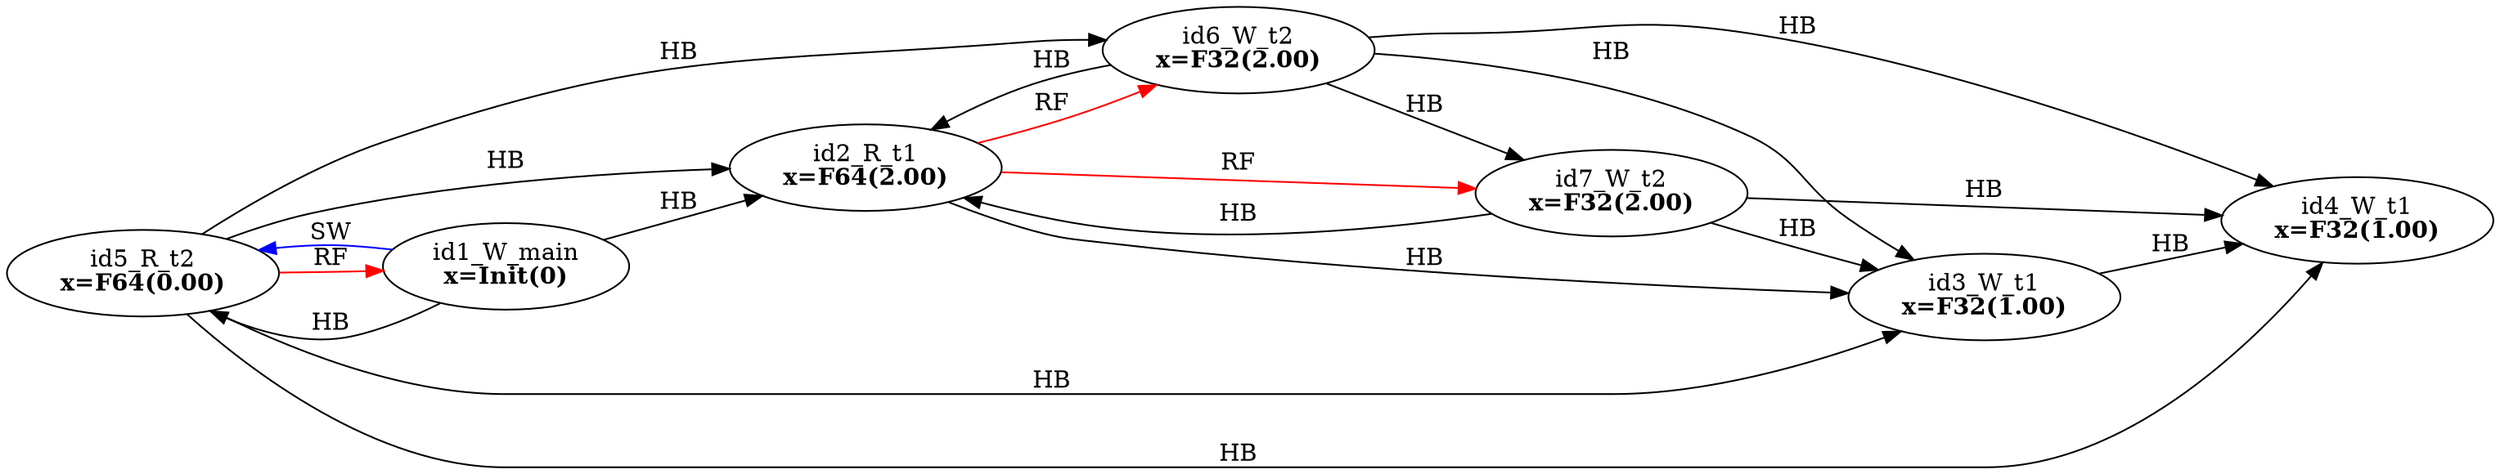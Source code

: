 digraph memory_model {
rankdir=LR;
splines=true; esep=0.5;
id2_R_t1 -> id3_W_t1 [label = "HB", color="black"];
id3_W_t1 -> id4_W_t1 [label = "HB", color="black"];
id5_R_t2 -> id6_W_t2 [label = "HB", color="black"];
id6_W_t2 -> id7_W_t2 [label = "HB", color="black"];
id1_W_main -> id2_R_t1 [label = "HB", color="black"];
id1_W_main -> id5_R_t2 [label = "HB", color="black"];
id5_R_t2 -> id2_R_t1 [label = "HB", color="black"];
id5_R_t2 -> id3_W_t1 [label = "HB", color="black"];
id5_R_t2 -> id4_W_t1 [label = "HB", color="black"];
id6_W_t2 -> id2_R_t1 [label = "HB", color="black"];
id6_W_t2 -> id3_W_t1 [label = "HB", color="black"];
id6_W_t2 -> id4_W_t1 [label = "HB", color="black"];
id7_W_t2 -> id2_R_t1 [label = "HB", color="black"];
id7_W_t2 -> id3_W_t1 [label = "HB", color="black"];
id7_W_t2 -> id4_W_t1 [label = "HB", color="black"];
id2_R_t1 -> id6_W_t2 [label = "RF", color="red"];
id2_R_t1 -> id7_W_t2 [label = "RF", color="red"];
id5_R_t2 -> id1_W_main [label = "RF", color="red"];
id1_W_main -> id5_R_t2 [label = "SW", color="blue"];
id1_W_main [label=<id1_W_main<br/><B>x=Init(0)</B>>, pos="2.5,6!"]
id2_R_t1 [label=<id2_R_t1<br/><B>x=F64(2.00)</B>>, pos="0,4!"]
id3_W_t1 [label=<id3_W_t1<br/><B>x=F32(1.00)</B>>, pos="0,2!"]
id4_W_t1 [label=<id4_W_t1<br/><B>x=F32(1.00)</B>>, pos="0,0!"]
id5_R_t2 [label=<id5_R_t2<br/><B>x=F64(0.00)</B>>, pos="5,4!"]
id6_W_t2 [label=<id6_W_t2<br/><B>x=F32(2.00)</B>>, pos="5,2!"]
id7_W_t2 [label=<id7_W_t2<br/><B>x=F32(2.00)</B>>, pos="5,0!"]
}